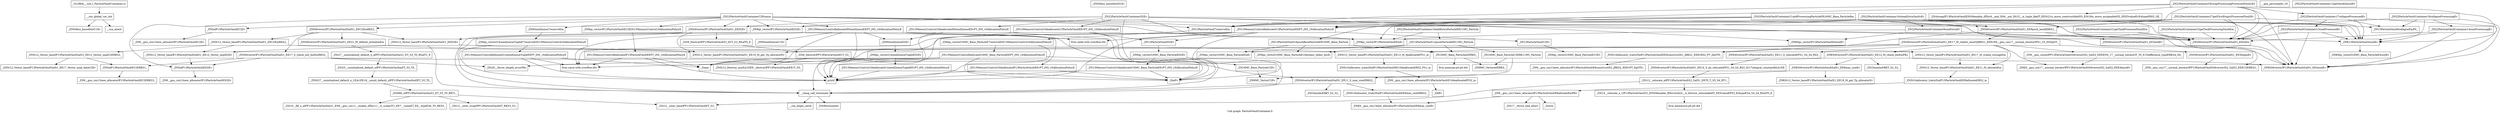 digraph "Call graph: ParticleVaultContainer.ll" {
	label="Call graph: ParticleVaultContainer.ll";

	Node0x55ccfbf52100 [shape=record,label="{__cxx_global_var_init}"];
	Node0x55ccfbf52100 -> Node0x55ccfbf63020;
	Node0x55ccfbf52100 -> Node0x55ccfbf5ba60;
	Node0x55ccfbf63020 [shape=record,label="{_ZNSt8ios_base4InitC1Ev}"];
	Node0x55ccfbf57280 [shape=record,label="{_ZNSt8ios_base4InitD1Ev}"];
	Node0x55ccfbf5ba60 [shape=record,label="{__cxa_atexit}"];
	Node0x55ccfbf53290 [shape=record,label="{_ZN22ParticleVaultContainerC2Emmm}"];
	Node0x55ccfbf53290 -> Node0x55ccfbf13f70;
	Node0x55ccfbf53290 -> Node0x55ccfbf14a20;
	Node0x55ccfbf53290 -> Node0x55ccfbf13ef0;
	Node0x55ccfbf53290 -> Node0x55ccfbf3e770;
	Node0x55ccfbf53290 -> Node0x55ccfbf4faf0;
	Node0x55ccfbf53290 -> Node0x55ccfbf530d0;
	Node0x55ccfbf53290 -> Node0x55ccfbf12cf0;
	Node0x55ccfbf53290 -> Node0x55ccfbf13e80;
	Node0x55ccfbf53290 -> Node0x55ccfbfc22b0;
	Node0x55ccfbf53290 -> Node0x55ccfbfc2010;
	Node0x55ccfbf53290 -> Node0x55ccfbf26dd0;
	Node0x55ccfbf53290 -> Node0x55ccfbf14910;
	Node0x55ccfbf14a20 [shape=record,label="{_ZNSt6vectorIP13ParticleVaultSaIS1_EEC2EmRKS2_}"];
	Node0x55ccfbf14a20 -> Node0x55ccfbf392b0;
	Node0x55ccfbf14a20 -> Node0x55ccfbf65e60;
	Node0x55ccfbf14a20 -> Node0x55ccfbf67eb0;
	Node0x55ccfbf14a20 -> Node0x55ccfbf1c730;
	Node0x55ccfbf13f70 [shape=record,label="{_ZNSaIP13ParticleVaultEC2Ev}"];
	Node0x55ccfbf13f70 -> Node0x55ccfbf5ad30;
	Node0x55ccfbfc2010 [shape=record,label="{_ZN13ParticleVault7reserveEm}"];
	Node0x55ccfbfc2010 -> Node0x55ccfbf24810;
	Node0x55ccfbf26dd0 [shape=record,label="{_ZN9qs_vectorIP13ParticleVaultEixEi}"];
	Node0x55ccfbf12ac0 [shape=record,label="{__gxx_personality_v0}"];
	Node0x55ccfbf13ef0 [shape=record,label="{_ZNSaIP13ParticleVaultED2Ev}"];
	Node0x55ccfbf13ef0 -> Node0x55ccfbfc0170;
	Node0x55ccfbf12cf0 [shape=record,label="{_ZN9qs_vectorIP13ParticleVaultEC2EiN13MemoryControl16AllocationPolicyE}"];
	Node0x55ccfbf12cf0 -> Node0x55ccfbf1cfe0;
	Node0x55ccfbf13e80 [shape=record,label="{_ZN13MemoryControl8allocateI13ParticleVaultEEPT_iNS_16AllocationPolicyE}"];
	Node0x55ccfbf13e80 -> Node0x55ccfbf298b0;
	Node0x55ccfbf13e80 -> Node0x55ccfbf1fa80;
	Node0x55ccfbf13e80 -> Node0x55ccfbf20210;
	Node0x55ccfbf13e80 -> Node0x55ccfbf21060;
	Node0x55ccfbf13e80 -> Node0x55ccfbf21960;
	Node0x55ccfbf13e80 -> Node0x55ccfbf220e0;
	Node0x55ccfbf13e80 -> Node0x55ccfbf22d90;
	Node0x55ccfbfc22b0 [shape=record,label="{_ZNSt6vectorIP13ParticleVaultSaIS1_EEixEm}"];
	Node0x55ccfbf2dd80 [shape=record,label="{_ZN13MemoryControl10deallocateI9SendQueueEEvPT_iNS_16AllocationPolicyE}"];
	Node0x55ccfbf2dd80 -> Node0x55ccfbf26730;
	Node0x55ccfbf2dd80 -> Node0x55ccfbf220e0;
	Node0x55ccfbf2dd80 -> Node0x55ccfbf22d90;
	Node0x55ccfbf32cc0 [shape=record,label="{_ZN22ParticleVaultContainer22getTaskProcessingVaultEm}"];
	Node0x55ccfbf32cc0 -> Node0x55ccfbfc22b0;
	Node0x55ccfbf530d0 [shape=record,label="{_ZN13MemoryControl8allocateI9SendQueueEEPT_iNS_16AllocationPolicyE}"];
	Node0x55ccfbf530d0 -> Node0x55ccfbf298b0;
	Node0x55ccfbf530d0 -> Node0x55ccfbf1fa80;
	Node0x55ccfbf530d0 -> Node0x55ccfbf20210;
	Node0x55ccfbf530d0 -> Node0x55ccfbf25df0;
	Node0x55ccfbf530d0 -> Node0x55ccfbf26730;
	Node0x55ccfbf530d0 -> Node0x55ccfbf220e0;
	Node0x55ccfbf530d0 -> Node0x55ccfbf22d90;
	Node0x55ccfbf4faf0 [shape=record,label="{_ZN9SendQueue7reserveEm}"];
	Node0x55ccfbf4faf0 -> Node0x55ccfbfc0530;
	Node0x55ccfbf14910 [shape=record,label="{_ZN9qs_vectorIP13ParticleVaultED2Ev}"];
	Node0x55ccfbf14910 -> Node0x55ccfbf27130;
	Node0x55ccfbf14910 -> Node0x55ccfbf27be0;
	Node0x55ccfbf3e770 [shape=record,label="{_ZNSt6vectorIP13ParticleVaultSaIS1_EED2Ev}"];
	Node0x55ccfbf3e770 -> Node0x55ccfbf28db0;
	Node0x55ccfbf3e770 -> Node0x55ccfbf29ad0;
	Node0x55ccfbf3e770 -> Node0x55ccfbf1c730;
	Node0x55ccfbf3e770 -> Node0x55ccfbf27be0;
	Node0x55ccfbf2a5f0 [shape=record,label="{_ZN22ParticleVaultContainerD2Ev}"];
	Node0x55ccfbf2a5f0 -> Node0x55ccfbf2b140;
	Node0x55ccfbf2a5f0 -> Node0x55ccfbfc22b0;
	Node0x55ccfbf2a5f0 -> Node0x55ccfbf30540;
	Node0x55ccfbf2a5f0 -> Node0x55ccfbf27be0;
	Node0x55ccfbf2a5f0 -> Node0x55ccfbf3e770;
	Node0x55ccfbf2a5f0 -> Node0x55ccfbf14910;
	Node0x55ccfbf2a5f0 -> Node0x55ccfbf21810;
	Node0x55ccfbf2a5f0 -> Node0x55ccfbf26dd0;
	Node0x55ccfbf2a5f0 -> Node0x55ccfbf2dd80;
	Node0x55ccfbf2b140 [shape=record,label="{_ZNKSt6vectorIP13ParticleVaultSaIS1_EE4sizeEv}"];
	Node0x55ccfbf30540 [shape=record,label="{_ZN13MemoryControl10deallocateI13ParticleVaultEEvPT_iNS_16AllocationPolicyE}"];
	Node0x55ccfbf30540 -> Node0x55ccfbf21960;
	Node0x55ccfbf30540 -> Node0x55ccfbf220e0;
	Node0x55ccfbf30540 -> Node0x55ccfbf22d90;
	Node0x55ccfbf27be0 [shape=record,label="{__clang_call_terminate}"];
	Node0x55ccfbf27be0 -> Node0x55ccfbf2e580;
	Node0x55ccfbf27be0 -> Node0x55ccfbf30ee0;
	Node0x55ccfbf2e580 [shape=record,label="{__cxa_begin_catch}"];
	Node0x55ccfbf30ee0 [shape=record,label="{_ZSt9terminatev}"];
	Node0x55ccfbf21810 [shape=record,label="{_ZNK9qs_vectorIP13ParticleVaultE4sizeEv}"];
	Node0x55ccfbfd05c0 [shape=record,label="{_ZN22ParticleVaultContainer16cleanExtraVaultsEv}"];
	Node0x55ccfbfd05c0 -> Node0x55ccfbfcfa10;
	Node0x55ccfbfd05c0 -> Node0x55ccfbf26dd0;
	Node0x55ccfbfd05c0 -> Node0x55ccfbf37b30;
	Node0x55ccfbfd05c0 -> Node0x55ccfbf2b140;
	Node0x55ccfbfd05c0 -> Node0x55ccfbf13e80;
	Node0x55ccfbfd05c0 -> Node0x55ccfbfc2010;
	Node0x55ccfbfd05c0 -> Node0x55ccfbf39e50;
	Node0x55ccfbfd05c0 -> Node0x55ccfbfc22b0;
	Node0x55ccfbfd05c0 -> Node0x55ccfbfd0050;
	Node0x55ccfbf26fe0 [shape=record,label="{_ZN22ParticleVaultContainer21getTaskProcessedVaultEm}"];
	Node0x55ccfbf26fe0 -> Node0x55ccfbfc22b0;
	Node0x55ccfbf351a0 [shape=record,label="{_ZN22ParticleVaultContainer27getFirstEmptyProcessedVaultEv}"];
	Node0x55ccfbf351a0 -> Node0x55ccfbfc22b0;
	Node0x55ccfbf351a0 -> Node0x55ccfbf37b30;
	Node0x55ccfbf351a0 -> Node0x55ccfbf2b140;
	Node0x55ccfbf351a0 -> Node0x55ccfbf13e80;
	Node0x55ccfbf351a0 -> Node0x55ccfbfc2010;
	Node0x55ccfbf351a0 -> Node0x55ccfbf39e50;
	Node0x55ccfbf37b30 [shape=record,label="{_ZNK13ParticleVault4sizeEv}"];
	Node0x55ccfbf37b30 -> Node0x55ccfbf3a310;
	Node0x55ccfbf39e50 [shape=record,label="{_ZNSt6vectorIP13ParticleVaultSaIS1_EE9push_backERKS1_}"];
	Node0x55ccfbf39e50 -> Node0x55ccfbf3d710;
	Node0x55ccfbf39e50 -> Node0x55ccfbf3be30;
	Node0x55ccfbf39e50 -> Node0x55ccfbf3ce40;
	Node0x55ccfbf3e100 [shape=record,label="{_ZN22ParticleVaultContainer12getSendQueueEv}"];
	Node0x55ccfbf3f2e0 [shape=record,label="{_ZN22ParticleVaultContainer14sizeProcessingEv}"];
	Node0x55ccfbf3f2e0 -> Node0x55ccfbf2b140;
	Node0x55ccfbf3f2e0 -> Node0x55ccfbfc22b0;
	Node0x55ccfbf3f2e0 -> Node0x55ccfbf37b30;
	Node0x55ccfbf3f750 [shape=record,label="{_ZN22ParticleVaultContainer13sizeProcessedEv}"];
	Node0x55ccfbf3f750 -> Node0x55ccfbf2b140;
	Node0x55ccfbf3f750 -> Node0x55ccfbfc22b0;
	Node0x55ccfbf3f750 -> Node0x55ccfbf37b30;
	Node0x55ccfbfcfa10 [shape=record,label="{_ZN22ParticleVaultContainer9sizeExtraEv}"];
	Node0x55ccfbfcfa10 -> Node0x55ccfbf21810;
	Node0x55ccfbfcfa10 -> Node0x55ccfbf26dd0;
	Node0x55ccfbfcfa10 -> Node0x55ccfbf37b30;
	Node0x55ccfbfcfb40 [shape=record,label="{_ZN22ParticleVaultContainer18collapseProcessingEv}"];
	Node0x55ccfbfcfb40 -> Node0x55ccfbf3f2e0;
	Node0x55ccfbfcfb40 -> Node0x55ccfbf2b140;
	Node0x55ccfbfcfb40 -> Node0x55ccfbfc22b0;
	Node0x55ccfbfcfb40 -> Node0x55ccfbf37b30;
	Node0x55ccfbfcfb40 -> Node0x55ccfbfd0050;
	Node0x55ccfbfd0050 [shape=record,label="{_ZN13ParticleVault8collapseEmPS_}"];
	Node0x55ccfbfd00d0 [shape=record,label="{_ZN22ParticleVaultContainer17collapseProcessedEv}"];
	Node0x55ccfbfd00d0 -> Node0x55ccfbf3f750;
	Node0x55ccfbfd00d0 -> Node0x55ccfbf2b140;
	Node0x55ccfbfd00d0 -> Node0x55ccfbfc22b0;
	Node0x55ccfbfd00d0 -> Node0x55ccfbf37b30;
	Node0x55ccfbfd00d0 -> Node0x55ccfbfd0050;
	Node0x55ccfbfd0410 [shape=record,label="{_ZN22ParticleVaultContainer29swapProcessingProcessedVaultsEv}"];
	Node0x55ccfbfd0410 -> Node0x55ccfbfd00d0;
	Node0x55ccfbfd0410 -> Node0x55ccfbfc22b0;
	Node0x55ccfbfd0410 -> Node0x55ccfbf37b30;
	Node0x55ccfbfd0410 -> Node0x55ccfbf2b140;
	Node0x55ccfbfd0410 -> Node0x55ccfbf39e50;
	Node0x55ccfbfd0410 -> Node0x55ccfbfd0490;
	Node0x55ccfbfd0410 -> Node0x55ccfbfc2010;
	Node0x55ccfbfd0410 -> Node0x55ccfbf13e80;
	Node0x55ccfbfd0490 [shape=record,label="{_ZSt4swapIP13ParticleVaultENSt9enable_ifIXsr6__and_ISt6__not_ISt15__is_tuple_likeIT_EESt21is_move_constructibleIS5_ESt18is_move_assignableIS5_EEE5valueEvE4typeERS5_SE_}"];
	Node0x55ccfbf3fb90 [shape=record,label="{_ZN22ParticleVaultContainer21addProcessingParticleER16MC_Base_ParticleRm}"];
	Node0x55ccfbf3fb90 -> Node0x55ccfbfc22b0;
	Node0x55ccfbf3fb90 -> Node0x55ccfbf37b30;
	Node0x55ccfbf3fb90 -> Node0x55ccfbf2b140;
	Node0x55ccfbf3fb90 -> Node0x55ccfbf13e80;
	Node0x55ccfbf3fb90 -> Node0x55ccfbfc2010;
	Node0x55ccfbf3fb90 -> Node0x55ccfbf39e50;
	Node0x55ccfbf3fb90 -> Node0x55ccfbf421d0;
	Node0x55ccfbf421d0 [shape=record,label="{_ZN13ParticleVault16pushBaseParticleER16MC_Base_Particle}"];
	Node0x55ccfbf421d0 -> Node0x55ccfbf41f90;
	Node0x55ccfbf421d0 -> Node0x55ccfbf42970;
	Node0x55ccfbf421d0 -> Node0x55ccfbf43320;
	Node0x55ccfbf43f10 [shape=record,label="{_ZN22ParticleVaultContainer16addExtraParticleER11MC_Particle}"];
	Node0x55ccfbf43f10 -> Node0x55ccfbf26dd0;
	Node0x55ccfbf43f10 -> Node0x55ccfbf45840;
	Node0x55ccfbf45840 [shape=record,label="{_ZN13ParticleVault12pushParticleER11MC_Particle}"];
	Node0x55ccfbf45840 -> Node0x55ccfbf46480;
	Node0x55ccfbf45840 -> Node0x55ccfbf41f90;
	Node0x55ccfbf45840 -> Node0x55ccfbf42970;
	Node0x55ccfbf45840 -> Node0x55ccfbf43320;
	Node0x55ccfbf3be30 [shape=record,label="{_ZNSt6vectorIP13ParticleVaultSaIS1_EE3endEv}"];
	Node0x55ccfbf3be30 -> Node0x55ccfbf57b20;
	Node0x55ccfbf56dd0 [shape=record,label="{_ZN9__gnu_cxx13new_allocatorIP13ParticleVaultE9constructIS2_JRKS2_EEEvPT_DpOT0_}"];
	Node0x55ccfbf53f40 [shape=record,label="{_ZNKSt6vectorIP13ParticleVaultSaIS1_EE12_M_check_lenEmPKc}"];
	Node0x55ccfbf53f40 -> Node0x55ccfbf58a20;
	Node0x55ccfbf53f40 -> Node0x55ccfbf2b140;
	Node0x55ccfbf53f40 -> Node0x55ccfbfd1550;
	Node0x55ccfbf53f40 -> Node0x55ccfbf597e0;
	Node0x55ccfbf56300 [shape=record,label="{_ZN9__gnu_cxxmiIPP13ParticleVaultSt6vectorIS2_SaIS2_EEEENS_17__normal_iteratorIT_T0_E15difference_typeERKSA_SD_}"];
	Node0x55ccfbf56300 -> Node0x55ccfbf568a0;
	Node0x55ccfbf557d0 [shape=record,label="{_ZNSt6vectorIP13ParticleVaultSaIS1_EE5beginEv}"];
	Node0x55ccfbf557d0 -> Node0x55ccfbf57b20;
	Node0x55ccfbf57180 [shape=record,label="{_ZNSt6vectorIP13ParticleVaultSaIS1_EE11_S_relocateEPS1_S4_S4_RS2_}"];
	Node0x55ccfbf57180 -> Node0x55ccfbf5a2b0;
	Node0x55ccfbf568a0 [shape=record,label="{_ZNK9__gnu_cxx17__normal_iteratorIPP13ParticleVaultSt6vectorIS2_SaIS2_EEE4baseEv}"];
	Node0x55ccfbf24810 [shape=record,label="{_ZN9qs_vectorI16MC_Base_ParticleE7reserveEiN13MemoryControl16AllocationPolicyE}"];
	Node0x55ccfbf24810 -> Node0x55ccfbf22d90;
	Node0x55ccfbf24810 -> Node0x55ccfbf46330;
	Node0x55ccfbf22d90 [shape=record,label="{printf}"];
	Node0x55ccfbf46330 [shape=record,label="{_ZN13MemoryControl8allocateI16MC_Base_ParticleEEPT_iNS_16AllocationPolicyE}"];
	Node0x55ccfbf46330 -> Node0x55ccfbf298b0;
	Node0x55ccfbf46330 -> Node0x55ccfbf20210;
	Node0x55ccfbf46330 -> Node0x55ccfbf48680;
	Node0x55ccfbf46330 -> Node0x55ccfbf220e0;
	Node0x55ccfbf46330 -> Node0x55ccfbf22d90;
	Node0x55ccfbf298b0 [shape=record,label="{llvm.umul.with.overflow.i64}"];
	Node0x55ccfbf20210 [shape=record,label="{_Znam}"];
	Node0x55ccfbf48680 [shape=record,label="{_ZN16MC_Base_ParticleC2Ev}"];
	Node0x55ccfbf48680 -> Node0x55ccfbf4da90;
	Node0x55ccfbf220e0 [shape=record,label="{_ZdaPv}"];
	Node0x55ccfbf4da90 [shape=record,label="{_ZN9MC_VectorC2Ev}"];
	Node0x55ccfbfc0530 [shape=record,label="{_ZN9qs_vectorI14sendQueueTupleE7reserveEiN13MemoryControl16AllocationPolicyE}"];
	Node0x55ccfbfc0530 -> Node0x55ccfbf22d90;
	Node0x55ccfbfc0530 -> Node0x55ccfbf4a900;
	Node0x55ccfbf4a900 [shape=record,label="{_ZN13MemoryControl8allocateI14sendQueueTupleEEPT_iNS_16AllocationPolicyE}"];
	Node0x55ccfbf4a900 -> Node0x55ccfbf298b0;
	Node0x55ccfbf4a900 -> Node0x55ccfbf20210;
	Node0x55ccfbf4a900 -> Node0x55ccfbf22d90;
	Node0x55ccfbf3a310 [shape=record,label="{_ZNK9qs_vectorI16MC_Base_ParticleE4sizeEv}"];
	Node0x55ccfbf41f90 [shape=record,label="{_ZN9qs_vectorI16MC_Base_ParticleE16atomic_Index_IncEi}"];
	Node0x55ccfbf42970 [shape=record,label="{_ZN9qs_vectorI16MC_Base_ParticleEixEi}"];
	Node0x55ccfbf43320 [shape=record,label="{_ZN16MC_Base_ParticleaSERKS_}"];
	Node0x55ccfbf43320 -> Node0x55ccfbf4aef0;
	Node0x55ccfbf43320 -> Node0x55ccfbf4bb50;
	Node0x55ccfbf4aef0 [shape=record,label="{_ZN9MC_VectoraSERKS_}"];
	Node0x55ccfbf4bb50 [shape=record,label="{llvm.memcpy.p0.p0.i64}"];
	Node0x55ccfbf46480 [shape=record,label="{_ZN16MC_Base_ParticleC2ERK11MC_Particle}"];
	Node0x55ccfbf46480 -> Node0x55ccfbf4da90;
	Node0x55ccfbf46480 -> Node0x55ccfbf4aef0;
	Node0x55ccfbf5ad30 [shape=record,label="{_ZN9__gnu_cxx13new_allocatorIP13ParticleVaultEC2Ev}"];
	Node0x55ccfbfc0170 [shape=record,label="{_ZN9__gnu_cxx13new_allocatorIP13ParticleVaultED2Ev}"];
	Node0x55ccfbf392b0 [shape=record,label="{_ZNSt6vectorIP13ParticleVaultSaIS1_EE17_S_check_init_lenEmRKS2_}"];
	Node0x55ccfbf392b0 -> Node0x55ccfbf4d470;
	Node0x55ccfbf392b0 -> Node0x55ccfbf4ed10;
	Node0x55ccfbf392b0 -> Node0x55ccfbf13ef0;
	Node0x55ccfbf392b0 -> Node0x55ccfbfd1550;
	Node0x55ccfbf65e60 [shape=record,label="{_ZNSt12_Vector_baseIP13ParticleVaultSaIS1_EEC2EmRKS2_}"];
	Node0x55ccfbf65e60 -> Node0x55ccfbf4f5b0;
	Node0x55ccfbf65e60 -> Node0x55ccfbf507b0;
	Node0x55ccfbf65e60 -> Node0x55ccfbf51050;
	Node0x55ccfbf67eb0 [shape=record,label="{_ZNSt6vectorIP13ParticleVaultSaIS1_EE21_M_default_initializeEm}"];
	Node0x55ccfbf67eb0 -> Node0x55ccfbf28db0;
	Node0x55ccfbf67eb0 -> Node0x55ccfbfd0b40;
	Node0x55ccfbf1c730 [shape=record,label="{_ZNSt12_Vector_baseIP13ParticleVaultSaIS1_EED2Ev}"];
	Node0x55ccfbf1c730 -> Node0x55ccfbfd0c20;
	Node0x55ccfbf1c730 -> Node0x55ccfbf51050;
	Node0x55ccfbf1c730 -> Node0x55ccfbf27be0;
	Node0x55ccfbf4ed10 [shape=record,label="{_ZNSt6vectorIP13ParticleVaultSaIS1_EE11_S_max_sizeERKS2_}"];
	Node0x55ccfbf4ed10 -> Node0x55ccfbfd0db0;
	Node0x55ccfbf4ed10 -> Node0x55ccfbfd0e30;
	Node0x55ccfbf4ed10 -> Node0x55ccfbf27be0;
	Node0x55ccfbf4d470 [shape=record,label="{_ZNSaIP13ParticleVaultEC2ERKS1_}"];
	Node0x55ccfbf4d470 -> Node0x55ccfbfd0f60;
	Node0x55ccfbfd1550 [shape=record,label="{_ZSt20__throw_length_errorPKc}"];
	Node0x55ccfbfd0db0 [shape=record,label="{_ZNSt16allocator_traitsISaIP13ParticleVaultEE8max_sizeERKS2_}"];
	Node0x55ccfbfd0db0 -> Node0x55ccfbfd1010;
	Node0x55ccfbfd0e30 [shape=record,label="{_ZSt3minImERKT_S2_S2_}"];
	Node0x55ccfbfd1010 [shape=record,label="{_ZNK9__gnu_cxx13new_allocatorIP13ParticleVaultE8max_sizeEv}"];
	Node0x55ccfbfd0f60 [shape=record,label="{_ZN9__gnu_cxx13new_allocatorIP13ParticleVaultEC2ERKS3_}"];
	Node0x55ccfbf4f5b0 [shape=record,label="{_ZNSt12_Vector_baseIP13ParticleVaultSaIS1_EE12_Vector_implC2ERKS2_}"];
	Node0x55ccfbf4f5b0 -> Node0x55ccfbf4d470;
	Node0x55ccfbf4f5b0 -> Node0x55ccfbfd10f0;
	Node0x55ccfbf507b0 [shape=record,label="{_ZNSt12_Vector_baseIP13ParticleVaultSaIS1_EE17_M_create_storageEm}"];
	Node0x55ccfbf507b0 -> Node0x55ccfbfd1170;
	Node0x55ccfbf51050 [shape=record,label="{_ZNSt12_Vector_baseIP13ParticleVaultSaIS1_EE12_Vector_implD2Ev}"];
	Node0x55ccfbf51050 -> Node0x55ccfbf13ef0;
	Node0x55ccfbfd10f0 [shape=record,label="{_ZNSt12_Vector_baseIP13ParticleVaultSaIS1_EE17_Vector_impl_dataC2Ev}"];
	Node0x55ccfbfd1170 [shape=record,label="{_ZNSt12_Vector_baseIP13ParticleVaultSaIS1_EE11_M_allocateEm}"];
	Node0x55ccfbfd1170 -> Node0x55ccfbfd1220;
	Node0x55ccfbfd1220 [shape=record,label="{_ZNSt16allocator_traitsISaIP13ParticleVaultEE8allocateERS2_m}"];
	Node0x55ccfbfd1220 -> Node0x55ccfbfd12d0;
	Node0x55ccfbfd12d0 [shape=record,label="{_ZN9__gnu_cxx13new_allocatorIP13ParticleVaultE8allocateEmPKv}"];
	Node0x55ccfbfd12d0 -> Node0x55ccfbfd1010;
	Node0x55ccfbfd12d0 -> Node0x55ccfbfd13b0;
	Node0x55ccfbfd12d0 -> Node0x55ccfbf529e0;
	Node0x55ccfbfd13b0 [shape=record,label="{_ZSt17__throw_bad_allocv}"];
	Node0x55ccfbf529e0 [shape=record,label="{_Znwm}"];
	Node0x55ccfbfd0b40 [shape=record,label="{_ZSt27__uninitialized_default_n_aIPP13ParticleVaultmS1_ET_S3_T0_RSaIT1_E}"];
	Node0x55ccfbfd0b40 -> Node0x55ccfbfd16b0;
	Node0x55ccfbf28db0 [shape=record,label="{_ZNSt12_Vector_baseIP13ParticleVaultSaIS1_EE19_M_get_Tp_allocatorEv}"];
	Node0x55ccfbfd16b0 [shape=record,label="{_ZSt25__uninitialized_default_nIPP13ParticleVaultmET_S3_T0_}"];
	Node0x55ccfbfd16b0 -> Node0x55ccfbfd1760;
	Node0x55ccfbfd1760 [shape=record,label="{_ZNSt27__uninitialized_default_n_1ILb1EE18__uninit_default_nIPP13ParticleVaultmEET_S5_T0_}"];
	Node0x55ccfbfd1760 -> Node0x55ccfbfd1810;
	Node0x55ccfbfd1810 [shape=record,label="{_ZSt6fill_nIPP13ParticleVaultmS1_ET_S3_T0_RKT1_}"];
	Node0x55ccfbfd1810 -> Node0x55ccfbfd18c0;
	Node0x55ccfbfd1810 -> Node0x55ccfbfd1970;
	Node0x55ccfbfd1810 -> Node0x55ccfbfd1a50;
	Node0x55ccfbfd1a50 [shape=record,label="{_ZSt12__niter_wrapIPP13ParticleVaultET_RKS3_S3_}"];
	Node0x55ccfbfd1970 [shape=record,label="{_ZSt10__fill_n_aIPP13ParticleVaultmS1_EN9__gnu_cxx11__enable_ifIXsr11__is_scalarIT1_EE7__valueET_E6__typeES6_T0_RKS5_}"];
	Node0x55ccfbfd18c0 [shape=record,label="{_ZSt12__niter_baseIPP13ParticleVaultET_S3_}"];
	Node0x55ccfbfd0c20 [shape=record,label="{_ZNSt12_Vector_baseIP13ParticleVaultSaIS1_EE13_M_deallocateEPS1_m}"];
	Node0x55ccfbfd0c20 -> Node0x55ccfbfd1b80;
	Node0x55ccfbfd1b80 [shape=record,label="{_ZNSt16allocator_traitsISaIP13ParticleVaultEE10deallocateERS2_PS1_m}"];
	Node0x55ccfbfd1b80 -> Node0x55ccfbfd1c00;
	Node0x55ccfbfd1c00 [shape=record,label="{_ZN9__gnu_cxx13new_allocatorIP13ParticleVaultE10deallocateEPS2_m}"];
	Node0x55ccfbfd1c00 -> Node0x55ccfbfd1cb0;
	Node0x55ccfbfd1cb0 [shape=record,label="{_ZdlPv}"];
	Node0x55ccfbf1cfe0 [shape=record,label="{_ZN13MemoryControl8allocateIP13ParticleVaultEEPT_iNS_16AllocationPolicyE}"];
	Node0x55ccfbf1cfe0 -> Node0x55ccfbf298b0;
	Node0x55ccfbf1cfe0 -> Node0x55ccfbf20210;
	Node0x55ccfbf1cfe0 -> Node0x55ccfbf22d90;
	Node0x55ccfbf29ad0 [shape=record,label="{_ZSt8_DestroyIPP13ParticleVaultS1_EvT_S3_RSaIT0_E}"];
	Node0x55ccfbf29ad0 -> Node0x55ccfbfd1e70;
	Node0x55ccfbfd1e70 [shape=record,label="{_ZSt8_DestroyIPP13ParticleVaultEvT_S3_}"];
	Node0x55ccfbfd1e70 -> Node0x55ccfbfd1ef0;
	Node0x55ccfbfd1ef0 [shape=record,label="{_ZNSt12_Destroy_auxILb1EE9__destroyIPP13ParticleVaultEEvT_S5_}"];
	Node0x55ccfbf27130 [shape=record,label="{_ZN13MemoryControl10deallocateIP13ParticleVaultEEvPT_iNS_16AllocationPolicyE}"];
	Node0x55ccfbf27130 -> Node0x55ccfbf220e0;
	Node0x55ccfbf27130 -> Node0x55ccfbf22d90;
	Node0x55ccfbf1fa80 [shape=record,label="{llvm.uadd.with.overflow.i64}"];
	Node0x55ccfbf21060 [shape=record,label="{_ZN13ParticleVaultC2Ev}"];
	Node0x55ccfbf21060 -> Node0x55ccfbfd1fd0;
	Node0x55ccfbf21960 [shape=record,label="{_ZN13ParticleVaultD2Ev}"];
	Node0x55ccfbf21960 -> Node0x55ccfbfd2050;
	Node0x55ccfbfd1fd0 [shape=record,label="{_ZN9qs_vectorI16MC_Base_ParticleEC2Ev}"];
	Node0x55ccfbfd2050 [shape=record,label="{_ZN9qs_vectorI16MC_Base_ParticleED2Ev}"];
	Node0x55ccfbfd2050 -> Node0x55ccfbfd2100;
	Node0x55ccfbfd2050 -> Node0x55ccfbf27be0;
	Node0x55ccfbfd2100 [shape=record,label="{_ZN13MemoryControl10deallocateI16MC_Base_ParticleEEvPT_iNS_16AllocationPolicyE}"];
	Node0x55ccfbfd2100 -> Node0x55ccfbf220e0;
	Node0x55ccfbfd2100 -> Node0x55ccfbf22d90;
	Node0x55ccfbf25df0 [shape=record,label="{_ZN9SendQueueC1Ev}"];
	Node0x55ccfbf26730 [shape=record,label="{_ZN9SendQueueD2Ev}"];
	Node0x55ccfbf26730 -> Node0x55ccfbfd2270;
	Node0x55ccfbfd2270 [shape=record,label="{_ZN9qs_vectorI14sendQueueTupleED2Ev}"];
	Node0x55ccfbfd2270 -> Node0x55ccfbfd2320;
	Node0x55ccfbfd2270 -> Node0x55ccfbf27be0;
	Node0x55ccfbfd2320 [shape=record,label="{_ZN13MemoryControl10deallocateI14sendQueueTupleEEvPT_iNS_16AllocationPolicyE}"];
	Node0x55ccfbfd2320 -> Node0x55ccfbf220e0;
	Node0x55ccfbfd2320 -> Node0x55ccfbf22d90;
	Node0x55ccfbf3d710 [shape=record,label="{_ZNSt16allocator_traitsISaIP13ParticleVaultEE9constructIS1_JRKS1_EEEvRS2_PT_DpOT0_}"];
	Node0x55ccfbf3d710 -> Node0x55ccfbf56dd0;
	Node0x55ccfbf3ce40 [shape=record,label="{_ZNSt6vectorIP13ParticleVaultSaIS1_EE17_M_realloc_insertIJRKS1_EEEvN9__gnu_cxx17__normal_iteratorIPS1_S3_EEDpOT_}"];
	Node0x55ccfbf3ce40 -> Node0x55ccfbf53f40;
	Node0x55ccfbf3ce40 -> Node0x55ccfbf557d0;
	Node0x55ccfbf3ce40 -> Node0x55ccfbf56300;
	Node0x55ccfbf3ce40 -> Node0x55ccfbfd1170;
	Node0x55ccfbf3ce40 -> Node0x55ccfbf3d710;
	Node0x55ccfbf3ce40 -> Node0x55ccfbf568a0;
	Node0x55ccfbf3ce40 -> Node0x55ccfbf28db0;
	Node0x55ccfbf3ce40 -> Node0x55ccfbf57180;
	Node0x55ccfbf3ce40 -> Node0x55ccfbfd0c20;
	Node0x55ccfbf58a20 [shape=record,label="{_ZNKSt6vectorIP13ParticleVaultSaIS1_EE8max_sizeEv}"];
	Node0x55ccfbf58a20 -> Node0x55ccfbf74d10;
	Node0x55ccfbf58a20 -> Node0x55ccfbf4ed10;
	Node0x55ccfbf597e0 [shape=record,label="{_ZSt3maxImERKT_S2_S2_}"];
	Node0x55ccfbf74d10 [shape=record,label="{_ZNKSt12_Vector_baseIP13ParticleVaultSaIS1_EE19_M_get_Tp_allocatorEv}"];
	Node0x55ccfbf57b20 [shape=record,label="{_ZN9__gnu_cxx17__normal_iteratorIPP13ParticleVaultSt6vectorIS2_SaIS2_EEEC2ERKS3_}"];
	Node0x55ccfbf5a2b0 [shape=record,label="{_ZNSt6vectorIP13ParticleVaultSaIS1_EE14_S_do_relocateEPS1_S4_S4_RS2_St17integral_constantIbLb1EE}"];
	Node0x55ccfbf5a2b0 -> Node0x55ccfbf5c0d0;
	Node0x55ccfbf5c0d0 [shape=record,label="{_ZSt12__relocate_aIPP13ParticleVaultS2_SaIS1_EET0_T_S5_S4_RT1_}"];
	Node0x55ccfbf5c0d0 -> Node0x55ccfbfd18c0;
	Node0x55ccfbf5c0d0 -> Node0x55ccfbf5d110;
	Node0x55ccfbf5d110 [shape=record,label="{_ZSt14__relocate_a_1IP13ParticleVaultS1_ENSt9enable_ifIXsr3std24__is_bitwise_relocatableIT_EE5valueEPS3_E4typeES4_S4_S4_RSaIT0_E}"];
	Node0x55ccfbf5d110 -> Node0x55ccfbf5da90;
	Node0x55ccfbf5da90 [shape=record,label="{llvm.memmove.p0.p0.i64}"];
	Node0x55ccfbf5dfe0 [shape=record,label="{_GLOBAL__sub_I_ParticleVaultContainer.cc}"];
	Node0x55ccfbf5dfe0 -> Node0x55ccfbf52100;
}
